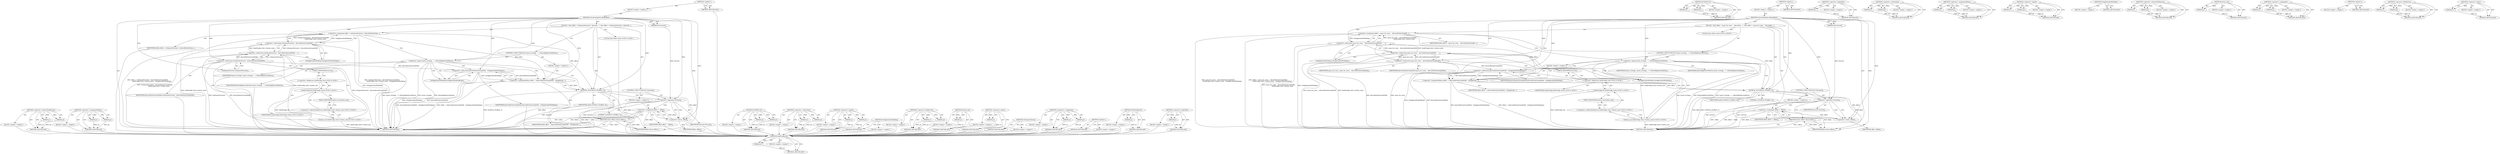digraph "&lt;operator&gt;.logicalNot" {
vulnerable_90 [label=<(METHOD,ShelfConfig.Get)>];
vulnerable_91 [label=<(PARAM,p1)>];
vulnerable_92 [label=<(BLOCK,&lt;empty&gt;,&lt;empty&gt;)>];
vulnerable_93 [label=<(METHOD_RETURN,ANY)>];
vulnerable_112 [label=<(METHOD,DCHECK_GT)>];
vulnerable_113 [label=<(PARAM,p1)>];
vulnerable_114 [label=<(PARAM,p2)>];
vulnerable_115 [label=<(BLOCK,&lt;empty&gt;,&lt;empty&gt;)>];
vulnerable_116 [label=<(METHOD_RETURN,ANY)>];
vulnerable_6 [label=<(METHOD,&lt;global&gt;)<SUB>1</SUB>>];
vulnerable_7 [label=<(BLOCK,&lt;empty&gt;,&lt;empty&gt;)<SUB>1</SUB>>];
vulnerable_8 [label=<(METHOD,CalculatePageScrollingOffset)<SUB>1</SUB>>];
vulnerable_9 [label=<(PARAM,bool forward)<SUB>1</SUB>>];
vulnerable_10 [label=<(BLOCK,{
  float offset = space_for_icons_ - kArrowBut...,{
  float offset = space_for_icons_ - kArrowBut...)<SUB>1</SUB>>];
vulnerable_11 [label="<(LOCAL,float offset: float)<SUB>2</SUB>>"];
vulnerable_12 [label=<(&lt;operator&gt;.assignment,offset = space_for_icons_ - kArrowButtonGroupWi...)<SUB>2</SUB>>];
vulnerable_13 [label=<(IDENTIFIER,offset,offset = space_for_icons_ - kArrowButtonGroupWi...)<SUB>2</SUB>>];
vulnerable_14 [label=<(&lt;operator&gt;.subtraction,space_for_icons_ - kArrowButtonGroupWidth -
   ...)<SUB>2</SUB>>];
vulnerable_15 [label=<(&lt;operator&gt;.subtraction,space_for_icons_ - kArrowButtonGroupWidth -
   ...)<SUB>2</SUB>>];
vulnerable_16 [label=<(&lt;operator&gt;.subtraction,space_for_icons_ - kArrowButtonGroupWidth)<SUB>2</SUB>>];
vulnerable_17 [label=<(IDENTIFIER,space_for_icons_,space_for_icons_ - kArrowButtonGroupWidth)<SUB>2</SUB>>];
vulnerable_18 [label=<(IDENTIFIER,kArrowButtonGroupWidth,space_for_icons_ - kArrowButtonGroupWidth)<SUB>2</SUB>>];
vulnerable_19 [label="<(button_size,ShelfConfig::Get()-&gt;button_size())<SUB>3</SUB>>"];
vulnerable_20 [label="<(&lt;operator&gt;.indirectFieldAccess,ShelfConfig::Get()-&gt;button_size)<SUB>3</SUB>>"];
vulnerable_21 [label="<(ShelfConfig.Get,ShelfConfig::Get())<SUB>3</SUB>>"];
vulnerable_22 [label="<(&lt;operator&gt;.fieldAccess,ShelfConfig::Get)<SUB>3</SUB>>"];
vulnerable_23 [label="<(IDENTIFIER,ShelfConfig,ShelfConfig::Get())<SUB>3</SUB>>"];
vulnerable_24 [label=<(FIELD_IDENTIFIER,Get,Get)<SUB>3</SUB>>];
vulnerable_25 [label=<(FIELD_IDENTIFIER,button_size,button_size)<SUB>3</SUB>>];
vulnerable_26 [label=<(GetAppIconEndPadding,GetAppIconEndPadding())<SUB>3</SUB>>];
vulnerable_27 [label=<(CONTROL_STRUCTURE,IF,if (layout_strategy_ == kShowRightArrowButton))<SUB>4</SUB>>];
vulnerable_28 [label=<(&lt;operator&gt;.equals,layout_strategy_ == kShowRightArrowButton)<SUB>4</SUB>>];
vulnerable_29 [label=<(IDENTIFIER,layout_strategy_,layout_strategy_ == kShowRightArrowButton)<SUB>4</SUB>>];
vulnerable_30 [label=<(IDENTIFIER,kShowRightArrowButton,layout_strategy_ == kShowRightArrowButton)<SUB>4</SUB>>];
vulnerable_31 [label=<(BLOCK,&lt;empty&gt;,&lt;empty&gt;)<SUB>5</SUB>>];
vulnerable_32 [label=<(&lt;operator&gt;.assignmentMinus,offset -= (kArrowButtonGroupWidth - GetAppIconE...)<SUB>5</SUB>>];
vulnerable_33 [label=<(IDENTIFIER,offset,offset -= (kArrowButtonGroupWidth - GetAppIconE...)<SUB>5</SUB>>];
vulnerable_34 [label=<(&lt;operator&gt;.subtraction,kArrowButtonGroupWidth - GetAppIconEndPadding())<SUB>5</SUB>>];
vulnerable_35 [label=<(IDENTIFIER,kArrowButtonGroupWidth,kArrowButtonGroupWidth - GetAppIconEndPadding())<SUB>5</SUB>>];
vulnerable_36 [label=<(GetAppIconEndPadding,GetAppIconEndPadding())<SUB>5</SUB>>];
vulnerable_37 [label=<(DCHECK_GT,DCHECK_GT(offset, 0))<SUB>6</SUB>>];
vulnerable_38 [label=<(IDENTIFIER,offset,DCHECK_GT(offset, 0))<SUB>6</SUB>>];
vulnerable_39 [label=<(LITERAL,0,DCHECK_GT(offset, 0))<SUB>6</SUB>>];
vulnerable_40 [label=<(CONTROL_STRUCTURE,IF,if (!forward))<SUB>8</SUB>>];
vulnerable_41 [label=<(&lt;operator&gt;.logicalNot,!forward)<SUB>8</SUB>>];
vulnerable_42 [label=<(IDENTIFIER,forward,!forward)<SUB>8</SUB>>];
vulnerable_43 [label=<(BLOCK,&lt;empty&gt;,&lt;empty&gt;)<SUB>9</SUB>>];
vulnerable_44 [label=<(&lt;operator&gt;.assignment,offset = -offset)<SUB>9</SUB>>];
vulnerable_45 [label=<(IDENTIFIER,offset,offset = -offset)<SUB>9</SUB>>];
vulnerable_46 [label=<(&lt;operator&gt;.minus,-offset)<SUB>9</SUB>>];
vulnerable_47 [label=<(IDENTIFIER,offset,-offset)<SUB>9</SUB>>];
vulnerable_48 [label=<(RETURN,return offset;,return offset;)<SUB>11</SUB>>];
vulnerable_49 [label=<(IDENTIFIER,offset,return offset;)<SUB>11</SUB>>];
vulnerable_50 [label=<(METHOD_RETURN,float)<SUB>1</SUB>>];
vulnerable_52 [label=<(METHOD_RETURN,ANY)<SUB>1</SUB>>];
vulnerable_117 [label=<(METHOD,&lt;operator&gt;.logicalNot)>];
vulnerable_118 [label=<(PARAM,p1)>];
vulnerable_119 [label=<(BLOCK,&lt;empty&gt;,&lt;empty&gt;)>];
vulnerable_120 [label=<(METHOD_RETURN,ANY)>];
vulnerable_76 [label=<(METHOD,&lt;operator&gt;.subtraction)>];
vulnerable_77 [label=<(PARAM,p1)>];
vulnerable_78 [label=<(PARAM,p2)>];
vulnerable_79 [label=<(BLOCK,&lt;empty&gt;,&lt;empty&gt;)>];
vulnerable_80 [label=<(METHOD_RETURN,ANY)>];
vulnerable_107 [label=<(METHOD,&lt;operator&gt;.assignmentMinus)>];
vulnerable_108 [label=<(PARAM,p1)>];
vulnerable_109 [label=<(PARAM,p2)>];
vulnerable_110 [label=<(BLOCK,&lt;empty&gt;,&lt;empty&gt;)>];
vulnerable_111 [label=<(METHOD_RETURN,ANY)>];
vulnerable_102 [label=<(METHOD,&lt;operator&gt;.equals)>];
vulnerable_103 [label=<(PARAM,p1)>];
vulnerable_104 [label=<(PARAM,p2)>];
vulnerable_105 [label=<(BLOCK,&lt;empty&gt;,&lt;empty&gt;)>];
vulnerable_106 [label=<(METHOD_RETURN,ANY)>];
vulnerable_99 [label=<(METHOD,GetAppIconEndPadding)>];
vulnerable_100 [label=<(BLOCK,&lt;empty&gt;,&lt;empty&gt;)>];
vulnerable_101 [label=<(METHOD_RETURN,ANY)>];
vulnerable_85 [label=<(METHOD,&lt;operator&gt;.indirectFieldAccess)>];
vulnerable_86 [label=<(PARAM,p1)>];
vulnerable_87 [label=<(PARAM,p2)>];
vulnerable_88 [label=<(BLOCK,&lt;empty&gt;,&lt;empty&gt;)>];
vulnerable_89 [label=<(METHOD_RETURN,ANY)>];
vulnerable_81 [label=<(METHOD,button_size)>];
vulnerable_82 [label=<(PARAM,p1)>];
vulnerable_83 [label=<(BLOCK,&lt;empty&gt;,&lt;empty&gt;)>];
vulnerable_84 [label=<(METHOD_RETURN,ANY)>];
vulnerable_71 [label=<(METHOD,&lt;operator&gt;.assignment)>];
vulnerable_72 [label=<(PARAM,p1)>];
vulnerable_73 [label=<(PARAM,p2)>];
vulnerable_74 [label=<(BLOCK,&lt;empty&gt;,&lt;empty&gt;)>];
vulnerable_75 [label=<(METHOD_RETURN,ANY)>];
vulnerable_65 [label=<(METHOD,&lt;global&gt;)<SUB>1</SUB>>];
vulnerable_66 [label=<(BLOCK,&lt;empty&gt;,&lt;empty&gt;)>];
vulnerable_67 [label=<(METHOD_RETURN,ANY)>];
vulnerable_94 [label=<(METHOD,&lt;operator&gt;.fieldAccess)>];
vulnerable_95 [label=<(PARAM,p1)>];
vulnerable_96 [label=<(PARAM,p2)>];
vulnerable_97 [label=<(BLOCK,&lt;empty&gt;,&lt;empty&gt;)>];
vulnerable_98 [label=<(METHOD_RETURN,ANY)>];
vulnerable_121 [label=<(METHOD,&lt;operator&gt;.minus)>];
vulnerable_122 [label=<(PARAM,p1)>];
vulnerable_123 [label=<(BLOCK,&lt;empty&gt;,&lt;empty&gt;)>];
vulnerable_124 [label=<(METHOD_RETURN,ANY)>];
fixed_88 [label=<(METHOD,&lt;operator&gt;.indirectFieldAccess)>];
fixed_89 [label=<(PARAM,p1)>];
fixed_90 [label=<(PARAM,p2)>];
fixed_91 [label=<(BLOCK,&lt;empty&gt;,&lt;empty&gt;)>];
fixed_92 [label=<(METHOD_RETURN,ANY)>];
fixed_110 [label=<(METHOD,&lt;operator&gt;.assignmentMinus)>];
fixed_111 [label=<(PARAM,p1)>];
fixed_112 [label=<(PARAM,p2)>];
fixed_113 [label=<(BLOCK,&lt;empty&gt;,&lt;empty&gt;)>];
fixed_114 [label=<(METHOD_RETURN,ANY)>];
fixed_6 [label=<(METHOD,&lt;global&gt;)<SUB>1</SUB>>];
fixed_7 [label=<(BLOCK,&lt;empty&gt;,&lt;empty&gt;)<SUB>1</SUB>>];
fixed_8 [label=<(METHOD,CalculatePageScrollingOffset)<SUB>1</SUB>>];
fixed_9 [label=<(PARAM,bool forward)<SUB>1</SUB>>];
fixed_10 [label=<(BLOCK,{
  float offset = GetSpaceForIcons() - kArrowB...,{
  float offset = GetSpaceForIcons() - kArrowB...)<SUB>1</SUB>>];
fixed_11 [label="<(LOCAL,float offset: float)<SUB>2</SUB>>"];
fixed_12 [label=<(&lt;operator&gt;.assignment,offset = GetSpaceForIcons() - kArrowButtonGroup...)<SUB>2</SUB>>];
fixed_13 [label=<(IDENTIFIER,offset,offset = GetSpaceForIcons() - kArrowButtonGroup...)<SUB>2</SUB>>];
fixed_14 [label=<(&lt;operator&gt;.subtraction,GetSpaceForIcons() - kArrowButtonGroupWidth -
 ...)<SUB>2</SUB>>];
fixed_15 [label=<(&lt;operator&gt;.subtraction,GetSpaceForIcons() - kArrowButtonGroupWidth -
 ...)<SUB>2</SUB>>];
fixed_16 [label=<(&lt;operator&gt;.subtraction,GetSpaceForIcons() - kArrowButtonGroupWidth)<SUB>2</SUB>>];
fixed_17 [label=<(GetSpaceForIcons,GetSpaceForIcons())<SUB>2</SUB>>];
fixed_18 [label=<(IDENTIFIER,kArrowButtonGroupWidth,GetSpaceForIcons() - kArrowButtonGroupWidth)<SUB>2</SUB>>];
fixed_19 [label="<(button_size,ShelfConfig::Get()-&gt;button_size())<SUB>3</SUB>>"];
fixed_20 [label="<(&lt;operator&gt;.indirectFieldAccess,ShelfConfig::Get()-&gt;button_size)<SUB>3</SUB>>"];
fixed_21 [label="<(ShelfConfig.Get,ShelfConfig::Get())<SUB>3</SUB>>"];
fixed_22 [label="<(&lt;operator&gt;.fieldAccess,ShelfConfig::Get)<SUB>3</SUB>>"];
fixed_23 [label="<(IDENTIFIER,ShelfConfig,ShelfConfig::Get())<SUB>3</SUB>>"];
fixed_24 [label=<(FIELD_IDENTIFIER,Get,Get)<SUB>3</SUB>>];
fixed_25 [label=<(FIELD_IDENTIFIER,button_size,button_size)<SUB>3</SUB>>];
fixed_26 [label=<(GetAppIconEndPadding,GetAppIconEndPadding())<SUB>3</SUB>>];
fixed_27 [label=<(CONTROL_STRUCTURE,IF,if (layout_strategy_ == kShowRightArrowButton))<SUB>4</SUB>>];
fixed_28 [label=<(&lt;operator&gt;.equals,layout_strategy_ == kShowRightArrowButton)<SUB>4</SUB>>];
fixed_29 [label=<(IDENTIFIER,layout_strategy_,layout_strategy_ == kShowRightArrowButton)<SUB>4</SUB>>];
fixed_30 [label=<(IDENTIFIER,kShowRightArrowButton,layout_strategy_ == kShowRightArrowButton)<SUB>4</SUB>>];
fixed_31 [label=<(BLOCK,&lt;empty&gt;,&lt;empty&gt;)<SUB>5</SUB>>];
fixed_32 [label=<(&lt;operator&gt;.assignmentMinus,offset -= (kArrowButtonGroupWidth - GetAppIconE...)<SUB>5</SUB>>];
fixed_33 [label=<(IDENTIFIER,offset,offset -= (kArrowButtonGroupWidth - GetAppIconE...)<SUB>5</SUB>>];
fixed_34 [label=<(&lt;operator&gt;.subtraction,kArrowButtonGroupWidth - GetAppIconEndPadding())<SUB>5</SUB>>];
fixed_35 [label=<(IDENTIFIER,kArrowButtonGroupWidth,kArrowButtonGroupWidth - GetAppIconEndPadding())<SUB>5</SUB>>];
fixed_36 [label=<(GetAppIconEndPadding,GetAppIconEndPadding())<SUB>5</SUB>>];
fixed_37 [label=<(DCHECK_GT,DCHECK_GT(offset, 0))<SUB>6</SUB>>];
fixed_38 [label=<(IDENTIFIER,offset,DCHECK_GT(offset, 0))<SUB>6</SUB>>];
fixed_39 [label=<(LITERAL,0,DCHECK_GT(offset, 0))<SUB>6</SUB>>];
fixed_40 [label=<(CONTROL_STRUCTURE,IF,if (!forward))<SUB>8</SUB>>];
fixed_41 [label=<(&lt;operator&gt;.logicalNot,!forward)<SUB>8</SUB>>];
fixed_42 [label=<(IDENTIFIER,forward,!forward)<SUB>8</SUB>>];
fixed_43 [label=<(BLOCK,&lt;empty&gt;,&lt;empty&gt;)<SUB>9</SUB>>];
fixed_44 [label=<(&lt;operator&gt;.assignment,offset = -offset)<SUB>9</SUB>>];
fixed_45 [label=<(IDENTIFIER,offset,offset = -offset)<SUB>9</SUB>>];
fixed_46 [label=<(&lt;operator&gt;.minus,-offset)<SUB>9</SUB>>];
fixed_47 [label=<(IDENTIFIER,offset,-offset)<SUB>9</SUB>>];
fixed_48 [label=<(RETURN,return offset;,return offset;)<SUB>11</SUB>>];
fixed_49 [label=<(IDENTIFIER,offset,return offset;)<SUB>11</SUB>>];
fixed_50 [label=<(METHOD_RETURN,float)<SUB>1</SUB>>];
fixed_52 [label=<(METHOD_RETURN,ANY)<SUB>1</SUB>>];
fixed_115 [label=<(METHOD,DCHECK_GT)>];
fixed_116 [label=<(PARAM,p1)>];
fixed_117 [label=<(PARAM,p2)>];
fixed_118 [label=<(BLOCK,&lt;empty&gt;,&lt;empty&gt;)>];
fixed_119 [label=<(METHOD_RETURN,ANY)>];
fixed_76 [label=<(METHOD,&lt;operator&gt;.subtraction)>];
fixed_77 [label=<(PARAM,p1)>];
fixed_78 [label=<(PARAM,p2)>];
fixed_79 [label=<(BLOCK,&lt;empty&gt;,&lt;empty&gt;)>];
fixed_80 [label=<(METHOD_RETURN,ANY)>];
fixed_105 [label=<(METHOD,&lt;operator&gt;.equals)>];
fixed_106 [label=<(PARAM,p1)>];
fixed_107 [label=<(PARAM,p2)>];
fixed_108 [label=<(BLOCK,&lt;empty&gt;,&lt;empty&gt;)>];
fixed_109 [label=<(METHOD_RETURN,ANY)>];
fixed_102 [label=<(METHOD,GetAppIconEndPadding)>];
fixed_103 [label=<(BLOCK,&lt;empty&gt;,&lt;empty&gt;)>];
fixed_104 [label=<(METHOD_RETURN,ANY)>];
fixed_97 [label=<(METHOD,&lt;operator&gt;.fieldAccess)>];
fixed_98 [label=<(PARAM,p1)>];
fixed_99 [label=<(PARAM,p2)>];
fixed_100 [label=<(BLOCK,&lt;empty&gt;,&lt;empty&gt;)>];
fixed_101 [label=<(METHOD_RETURN,ANY)>];
fixed_84 [label=<(METHOD,button_size)>];
fixed_85 [label=<(PARAM,p1)>];
fixed_86 [label=<(BLOCK,&lt;empty&gt;,&lt;empty&gt;)>];
fixed_87 [label=<(METHOD_RETURN,ANY)>];
fixed_124 [label=<(METHOD,&lt;operator&gt;.minus)>];
fixed_125 [label=<(PARAM,p1)>];
fixed_126 [label=<(BLOCK,&lt;empty&gt;,&lt;empty&gt;)>];
fixed_127 [label=<(METHOD_RETURN,ANY)>];
fixed_81 [label=<(METHOD,GetSpaceForIcons)>];
fixed_82 [label=<(BLOCK,&lt;empty&gt;,&lt;empty&gt;)>];
fixed_83 [label=<(METHOD_RETURN,ANY)>];
fixed_71 [label=<(METHOD,&lt;operator&gt;.assignment)>];
fixed_72 [label=<(PARAM,p1)>];
fixed_73 [label=<(PARAM,p2)>];
fixed_74 [label=<(BLOCK,&lt;empty&gt;,&lt;empty&gt;)>];
fixed_75 [label=<(METHOD_RETURN,ANY)>];
fixed_65 [label=<(METHOD,&lt;global&gt;)<SUB>1</SUB>>];
fixed_66 [label=<(BLOCK,&lt;empty&gt;,&lt;empty&gt;)>];
fixed_67 [label=<(METHOD_RETURN,ANY)>];
fixed_93 [label=<(METHOD,ShelfConfig.Get)>];
fixed_94 [label=<(PARAM,p1)>];
fixed_95 [label=<(BLOCK,&lt;empty&gt;,&lt;empty&gt;)>];
fixed_96 [label=<(METHOD_RETURN,ANY)>];
fixed_120 [label=<(METHOD,&lt;operator&gt;.logicalNot)>];
fixed_121 [label=<(PARAM,p1)>];
fixed_122 [label=<(BLOCK,&lt;empty&gt;,&lt;empty&gt;)>];
fixed_123 [label=<(METHOD_RETURN,ANY)>];
vulnerable_90 -> vulnerable_91  [key=0, label="AST: "];
vulnerable_90 -> vulnerable_91  [key=1, label="DDG: "];
vulnerable_90 -> vulnerable_92  [key=0, label="AST: "];
vulnerable_90 -> vulnerable_93  [key=0, label="AST: "];
vulnerable_90 -> vulnerable_93  [key=1, label="CFG: "];
vulnerable_91 -> vulnerable_93  [key=0, label="DDG: p1"];
vulnerable_112 -> vulnerable_113  [key=0, label="AST: "];
vulnerable_112 -> vulnerable_113  [key=1, label="DDG: "];
vulnerable_112 -> vulnerable_115  [key=0, label="AST: "];
vulnerable_112 -> vulnerable_114  [key=0, label="AST: "];
vulnerable_112 -> vulnerable_114  [key=1, label="DDG: "];
vulnerable_112 -> vulnerable_116  [key=0, label="AST: "];
vulnerable_112 -> vulnerable_116  [key=1, label="CFG: "];
vulnerable_113 -> vulnerable_116  [key=0, label="DDG: p1"];
vulnerable_114 -> vulnerable_116  [key=0, label="DDG: p2"];
vulnerable_6 -> vulnerable_7  [key=0, label="AST: "];
vulnerable_6 -> vulnerable_52  [key=0, label="AST: "];
vulnerable_6 -> vulnerable_52  [key=1, label="CFG: "];
vulnerable_7 -> vulnerable_8  [key=0, label="AST: "];
vulnerable_8 -> vulnerable_9  [key=0, label="AST: "];
vulnerable_8 -> vulnerable_9  [key=1, label="DDG: "];
vulnerable_8 -> vulnerable_10  [key=0, label="AST: "];
vulnerable_8 -> vulnerable_50  [key=0, label="AST: "];
vulnerable_8 -> vulnerable_16  [key=0, label="CFG: "];
vulnerable_8 -> vulnerable_16  [key=1, label="DDG: "];
vulnerable_8 -> vulnerable_37  [key=0, label="DDG: "];
vulnerable_8 -> vulnerable_49  [key=0, label="DDG: "];
vulnerable_8 -> vulnerable_14  [key=0, label="DDG: "];
vulnerable_8 -> vulnerable_28  [key=0, label="DDG: "];
vulnerable_8 -> vulnerable_41  [key=0, label="DDG: "];
vulnerable_8 -> vulnerable_32  [key=0, label="DDG: "];
vulnerable_8 -> vulnerable_34  [key=0, label="DDG: "];
vulnerable_8 -> vulnerable_46  [key=0, label="DDG: "];
vulnerable_9 -> vulnerable_41  [key=0, label="DDG: forward"];
vulnerable_10 -> vulnerable_11  [key=0, label="AST: "];
vulnerable_10 -> vulnerable_12  [key=0, label="AST: "];
vulnerable_10 -> vulnerable_27  [key=0, label="AST: "];
vulnerable_10 -> vulnerable_37  [key=0, label="AST: "];
vulnerable_10 -> vulnerable_40  [key=0, label="AST: "];
vulnerable_10 -> vulnerable_48  [key=0, label="AST: "];
vulnerable_12 -> vulnerable_13  [key=0, label="AST: "];
vulnerable_12 -> vulnerable_14  [key=0, label="AST: "];
vulnerable_12 -> vulnerable_28  [key=0, label="CFG: "];
vulnerable_12 -> vulnerable_50  [key=0, label="DDG: space_for_icons_ - kArrowButtonGroupWidth -
                  ShelfConfig::Get()-&gt;button_size() - GetAppIconEndPadding()"];
vulnerable_12 -> vulnerable_50  [key=1, label="DDG: offset = space_for_icons_ - kArrowButtonGroupWidth -
                  ShelfConfig::Get()-&gt;button_size() - GetAppIconEndPadding()"];
vulnerable_12 -> vulnerable_37  [key=0, label="DDG: offset"];
vulnerable_12 -> vulnerable_32  [key=0, label="DDG: offset"];
vulnerable_14 -> vulnerable_15  [key=0, label="AST: "];
vulnerable_14 -> vulnerable_26  [key=0, label="AST: "];
vulnerable_14 -> vulnerable_12  [key=0, label="CFG: "];
vulnerable_14 -> vulnerable_12  [key=1, label="DDG: space_for_icons_ - kArrowButtonGroupWidth -
                  ShelfConfig::Get()-&gt;button_size()"];
vulnerable_14 -> vulnerable_12  [key=2, label="DDG: GetAppIconEndPadding()"];
vulnerable_14 -> vulnerable_50  [key=0, label="DDG: space_for_icons_ - kArrowButtonGroupWidth -
                  ShelfConfig::Get()-&gt;button_size()"];
vulnerable_14 -> vulnerable_50  [key=1, label="DDG: GetAppIconEndPadding()"];
vulnerable_15 -> vulnerable_16  [key=0, label="AST: "];
vulnerable_15 -> vulnerable_19  [key=0, label="AST: "];
vulnerable_15 -> vulnerable_26  [key=0, label="CFG: "];
vulnerable_15 -> vulnerable_50  [key=0, label="DDG: space_for_icons_ - kArrowButtonGroupWidth"];
vulnerable_15 -> vulnerable_50  [key=1, label="DDG: ShelfConfig::Get()-&gt;button_size()"];
vulnerable_15 -> vulnerable_14  [key=0, label="DDG: space_for_icons_ - kArrowButtonGroupWidth"];
vulnerable_15 -> vulnerable_14  [key=1, label="DDG: ShelfConfig::Get()-&gt;button_size()"];
vulnerable_16 -> vulnerable_17  [key=0, label="AST: "];
vulnerable_16 -> vulnerable_18  [key=0, label="AST: "];
vulnerable_16 -> vulnerable_24  [key=0, label="CFG: "];
vulnerable_16 -> vulnerable_50  [key=0, label="DDG: kArrowButtonGroupWidth"];
vulnerable_16 -> vulnerable_50  [key=1, label="DDG: space_for_icons_"];
vulnerable_16 -> vulnerable_15  [key=0, label="DDG: space_for_icons_"];
vulnerable_16 -> vulnerable_15  [key=1, label="DDG: kArrowButtonGroupWidth"];
vulnerable_16 -> vulnerable_34  [key=0, label="DDG: kArrowButtonGroupWidth"];
vulnerable_19 -> vulnerable_20  [key=0, label="AST: "];
vulnerable_19 -> vulnerable_15  [key=0, label="CFG: "];
vulnerable_19 -> vulnerable_15  [key=1, label="DDG: ShelfConfig::Get()-&gt;button_size"];
vulnerable_19 -> vulnerable_50  [key=0, label="DDG: ShelfConfig::Get()-&gt;button_size"];
vulnerable_20 -> vulnerable_21  [key=0, label="AST: "];
vulnerable_20 -> vulnerable_25  [key=0, label="AST: "];
vulnerable_20 -> vulnerable_19  [key=0, label="CFG: "];
vulnerable_21 -> vulnerable_22  [key=0, label="AST: "];
vulnerable_21 -> vulnerable_25  [key=0, label="CFG: "];
vulnerable_21 -> vulnerable_50  [key=0, label="DDG: ShelfConfig::Get"];
vulnerable_22 -> vulnerable_23  [key=0, label="AST: "];
vulnerable_22 -> vulnerable_24  [key=0, label="AST: "];
vulnerable_22 -> vulnerable_21  [key=0, label="CFG: "];
vulnerable_24 -> vulnerable_22  [key=0, label="CFG: "];
vulnerable_25 -> vulnerable_20  [key=0, label="CFG: "];
vulnerable_26 -> vulnerable_14  [key=0, label="CFG: "];
vulnerable_27 -> vulnerable_28  [key=0, label="AST: "];
vulnerable_27 -> vulnerable_31  [key=0, label="AST: "];
vulnerable_28 -> vulnerable_29  [key=0, label="AST: "];
vulnerable_28 -> vulnerable_30  [key=0, label="AST: "];
vulnerable_28 -> vulnerable_36  [key=0, label="CFG: "];
vulnerable_28 -> vulnerable_36  [key=1, label="CDG: "];
vulnerable_28 -> vulnerable_37  [key=0, label="CFG: "];
vulnerable_28 -> vulnerable_50  [key=0, label="DDG: kShowRightArrowButton"];
vulnerable_28 -> vulnerable_50  [key=1, label="DDG: layout_strategy_ == kShowRightArrowButton"];
vulnerable_28 -> vulnerable_50  [key=2, label="DDG: layout_strategy_"];
vulnerable_28 -> vulnerable_34  [key=0, label="CDG: "];
vulnerable_28 -> vulnerable_32  [key=0, label="CDG: "];
vulnerable_31 -> vulnerable_32  [key=0, label="AST: "];
vulnerable_32 -> vulnerable_33  [key=0, label="AST: "];
vulnerable_32 -> vulnerable_34  [key=0, label="AST: "];
vulnerable_32 -> vulnerable_37  [key=0, label="CFG: "];
vulnerable_32 -> vulnerable_37  [key=1, label="DDG: offset"];
vulnerable_32 -> vulnerable_50  [key=0, label="DDG: kArrowButtonGroupWidth - GetAppIconEndPadding()"];
vulnerable_32 -> vulnerable_50  [key=1, label="DDG: offset -= (kArrowButtonGroupWidth - GetAppIconEndPadding())"];
vulnerable_34 -> vulnerable_35  [key=0, label="AST: "];
vulnerable_34 -> vulnerable_36  [key=0, label="AST: "];
vulnerable_34 -> vulnerable_32  [key=0, label="CFG: "];
vulnerable_34 -> vulnerable_32  [key=1, label="DDG: kArrowButtonGroupWidth"];
vulnerable_34 -> vulnerable_32  [key=2, label="DDG: GetAppIconEndPadding()"];
vulnerable_34 -> vulnerable_50  [key=0, label="DDG: kArrowButtonGroupWidth"];
vulnerable_34 -> vulnerable_50  [key=1, label="DDG: GetAppIconEndPadding()"];
vulnerable_36 -> vulnerable_34  [key=0, label="CFG: "];
vulnerable_37 -> vulnerable_38  [key=0, label="AST: "];
vulnerable_37 -> vulnerable_39  [key=0, label="AST: "];
vulnerable_37 -> vulnerable_41  [key=0, label="CFG: "];
vulnerable_37 -> vulnerable_50  [key=0, label="DDG: offset"];
vulnerable_37 -> vulnerable_50  [key=1, label="DDG: DCHECK_GT(offset, 0)"];
vulnerable_37 -> vulnerable_49  [key=0, label="DDG: offset"];
vulnerable_37 -> vulnerable_46  [key=0, label="DDG: offset"];
vulnerable_40 -> vulnerable_41  [key=0, label="AST: "];
vulnerable_40 -> vulnerable_43  [key=0, label="AST: "];
vulnerable_41 -> vulnerable_42  [key=0, label="AST: "];
vulnerable_41 -> vulnerable_46  [key=0, label="CFG: "];
vulnerable_41 -> vulnerable_46  [key=1, label="CDG: "];
vulnerable_41 -> vulnerable_48  [key=0, label="CFG: "];
vulnerable_41 -> vulnerable_50  [key=0, label="DDG: forward"];
vulnerable_41 -> vulnerable_50  [key=1, label="DDG: !forward"];
vulnerable_41 -> vulnerable_44  [key=0, label="CDG: "];
vulnerable_43 -> vulnerable_44  [key=0, label="AST: "];
vulnerable_44 -> vulnerable_45  [key=0, label="AST: "];
vulnerable_44 -> vulnerable_46  [key=0, label="AST: "];
vulnerable_44 -> vulnerable_48  [key=0, label="CFG: "];
vulnerable_44 -> vulnerable_50  [key=0, label="DDG: offset"];
vulnerable_44 -> vulnerable_50  [key=1, label="DDG: -offset"];
vulnerable_44 -> vulnerable_50  [key=2, label="DDG: offset = -offset"];
vulnerable_44 -> vulnerable_49  [key=0, label="DDG: offset"];
vulnerable_46 -> vulnerable_47  [key=0, label="AST: "];
vulnerable_46 -> vulnerable_44  [key=0, label="CFG: "];
vulnerable_46 -> vulnerable_44  [key=1, label="DDG: offset"];
vulnerable_48 -> vulnerable_49  [key=0, label="AST: "];
vulnerable_48 -> vulnerable_50  [key=0, label="CFG: "];
vulnerable_48 -> vulnerable_50  [key=1, label="DDG: &lt;RET&gt;"];
vulnerable_49 -> vulnerable_48  [key=0, label="DDG: offset"];
vulnerable_117 -> vulnerable_118  [key=0, label="AST: "];
vulnerable_117 -> vulnerable_118  [key=1, label="DDG: "];
vulnerable_117 -> vulnerable_119  [key=0, label="AST: "];
vulnerable_117 -> vulnerable_120  [key=0, label="AST: "];
vulnerable_117 -> vulnerable_120  [key=1, label="CFG: "];
vulnerable_118 -> vulnerable_120  [key=0, label="DDG: p1"];
vulnerable_76 -> vulnerable_77  [key=0, label="AST: "];
vulnerable_76 -> vulnerable_77  [key=1, label="DDG: "];
vulnerable_76 -> vulnerable_79  [key=0, label="AST: "];
vulnerable_76 -> vulnerable_78  [key=0, label="AST: "];
vulnerable_76 -> vulnerable_78  [key=1, label="DDG: "];
vulnerable_76 -> vulnerable_80  [key=0, label="AST: "];
vulnerable_76 -> vulnerable_80  [key=1, label="CFG: "];
vulnerable_77 -> vulnerable_80  [key=0, label="DDG: p1"];
vulnerable_78 -> vulnerable_80  [key=0, label="DDG: p2"];
vulnerable_107 -> vulnerable_108  [key=0, label="AST: "];
vulnerable_107 -> vulnerable_108  [key=1, label="DDG: "];
vulnerable_107 -> vulnerable_110  [key=0, label="AST: "];
vulnerable_107 -> vulnerable_109  [key=0, label="AST: "];
vulnerable_107 -> vulnerable_109  [key=1, label="DDG: "];
vulnerable_107 -> vulnerable_111  [key=0, label="AST: "];
vulnerable_107 -> vulnerable_111  [key=1, label="CFG: "];
vulnerable_108 -> vulnerable_111  [key=0, label="DDG: p1"];
vulnerable_109 -> vulnerable_111  [key=0, label="DDG: p2"];
vulnerable_102 -> vulnerable_103  [key=0, label="AST: "];
vulnerable_102 -> vulnerable_103  [key=1, label="DDG: "];
vulnerable_102 -> vulnerable_105  [key=0, label="AST: "];
vulnerable_102 -> vulnerable_104  [key=0, label="AST: "];
vulnerable_102 -> vulnerable_104  [key=1, label="DDG: "];
vulnerable_102 -> vulnerable_106  [key=0, label="AST: "];
vulnerable_102 -> vulnerable_106  [key=1, label="CFG: "];
vulnerable_103 -> vulnerable_106  [key=0, label="DDG: p1"];
vulnerable_104 -> vulnerable_106  [key=0, label="DDG: p2"];
vulnerable_99 -> vulnerable_100  [key=0, label="AST: "];
vulnerable_99 -> vulnerable_101  [key=0, label="AST: "];
vulnerable_99 -> vulnerable_101  [key=1, label="CFG: "];
vulnerable_85 -> vulnerable_86  [key=0, label="AST: "];
vulnerable_85 -> vulnerable_86  [key=1, label="DDG: "];
vulnerable_85 -> vulnerable_88  [key=0, label="AST: "];
vulnerable_85 -> vulnerable_87  [key=0, label="AST: "];
vulnerable_85 -> vulnerable_87  [key=1, label="DDG: "];
vulnerable_85 -> vulnerable_89  [key=0, label="AST: "];
vulnerable_85 -> vulnerable_89  [key=1, label="CFG: "];
vulnerable_86 -> vulnerable_89  [key=0, label="DDG: p1"];
vulnerable_87 -> vulnerable_89  [key=0, label="DDG: p2"];
vulnerable_81 -> vulnerable_82  [key=0, label="AST: "];
vulnerable_81 -> vulnerable_82  [key=1, label="DDG: "];
vulnerable_81 -> vulnerable_83  [key=0, label="AST: "];
vulnerable_81 -> vulnerable_84  [key=0, label="AST: "];
vulnerable_81 -> vulnerable_84  [key=1, label="CFG: "];
vulnerable_82 -> vulnerable_84  [key=0, label="DDG: p1"];
vulnerable_71 -> vulnerable_72  [key=0, label="AST: "];
vulnerable_71 -> vulnerable_72  [key=1, label="DDG: "];
vulnerable_71 -> vulnerable_74  [key=0, label="AST: "];
vulnerable_71 -> vulnerable_73  [key=0, label="AST: "];
vulnerable_71 -> vulnerable_73  [key=1, label="DDG: "];
vulnerable_71 -> vulnerable_75  [key=0, label="AST: "];
vulnerable_71 -> vulnerable_75  [key=1, label="CFG: "];
vulnerable_72 -> vulnerable_75  [key=0, label="DDG: p1"];
vulnerable_73 -> vulnerable_75  [key=0, label="DDG: p2"];
vulnerable_65 -> vulnerable_66  [key=0, label="AST: "];
vulnerable_65 -> vulnerable_67  [key=0, label="AST: "];
vulnerable_65 -> vulnerable_67  [key=1, label="CFG: "];
vulnerable_94 -> vulnerable_95  [key=0, label="AST: "];
vulnerable_94 -> vulnerable_95  [key=1, label="DDG: "];
vulnerable_94 -> vulnerable_97  [key=0, label="AST: "];
vulnerable_94 -> vulnerable_96  [key=0, label="AST: "];
vulnerable_94 -> vulnerable_96  [key=1, label="DDG: "];
vulnerable_94 -> vulnerable_98  [key=0, label="AST: "];
vulnerable_94 -> vulnerable_98  [key=1, label="CFG: "];
vulnerable_95 -> vulnerable_98  [key=0, label="DDG: p1"];
vulnerable_96 -> vulnerable_98  [key=0, label="DDG: p2"];
vulnerable_121 -> vulnerable_122  [key=0, label="AST: "];
vulnerable_121 -> vulnerable_122  [key=1, label="DDG: "];
vulnerable_121 -> vulnerable_123  [key=0, label="AST: "];
vulnerable_121 -> vulnerable_124  [key=0, label="AST: "];
vulnerable_121 -> vulnerable_124  [key=1, label="CFG: "];
vulnerable_122 -> vulnerable_124  [key=0, label="DDG: p1"];
fixed_88 -> fixed_89  [key=0, label="AST: "];
fixed_88 -> fixed_89  [key=1, label="DDG: "];
fixed_88 -> fixed_91  [key=0, label="AST: "];
fixed_88 -> fixed_90  [key=0, label="AST: "];
fixed_88 -> fixed_90  [key=1, label="DDG: "];
fixed_88 -> fixed_92  [key=0, label="AST: "];
fixed_88 -> fixed_92  [key=1, label="CFG: "];
fixed_89 -> fixed_92  [key=0, label="DDG: p1"];
fixed_90 -> fixed_92  [key=0, label="DDG: p2"];
fixed_91 -> vulnerable_90  [key=0];
fixed_92 -> vulnerable_90  [key=0];
fixed_110 -> fixed_111  [key=0, label="AST: "];
fixed_110 -> fixed_111  [key=1, label="DDG: "];
fixed_110 -> fixed_113  [key=0, label="AST: "];
fixed_110 -> fixed_112  [key=0, label="AST: "];
fixed_110 -> fixed_112  [key=1, label="DDG: "];
fixed_110 -> fixed_114  [key=0, label="AST: "];
fixed_110 -> fixed_114  [key=1, label="CFG: "];
fixed_111 -> fixed_114  [key=0, label="DDG: p1"];
fixed_112 -> fixed_114  [key=0, label="DDG: p2"];
fixed_113 -> vulnerable_90  [key=0];
fixed_114 -> vulnerable_90  [key=0];
fixed_6 -> fixed_7  [key=0, label="AST: "];
fixed_6 -> fixed_52  [key=0, label="AST: "];
fixed_6 -> fixed_52  [key=1, label="CFG: "];
fixed_7 -> fixed_8  [key=0, label="AST: "];
fixed_8 -> fixed_9  [key=0, label="AST: "];
fixed_8 -> fixed_9  [key=1, label="DDG: "];
fixed_8 -> fixed_10  [key=0, label="AST: "];
fixed_8 -> fixed_50  [key=0, label="AST: "];
fixed_8 -> fixed_17  [key=0, label="CFG: "];
fixed_8 -> fixed_37  [key=0, label="DDG: "];
fixed_8 -> fixed_49  [key=0, label="DDG: "];
fixed_8 -> fixed_14  [key=0, label="DDG: "];
fixed_8 -> fixed_28  [key=0, label="DDG: "];
fixed_8 -> fixed_41  [key=0, label="DDG: "];
fixed_8 -> fixed_32  [key=0, label="DDG: "];
fixed_8 -> fixed_16  [key=0, label="DDG: "];
fixed_8 -> fixed_34  [key=0, label="DDG: "];
fixed_8 -> fixed_46  [key=0, label="DDG: "];
fixed_9 -> fixed_41  [key=0, label="DDG: forward"];
fixed_10 -> fixed_11  [key=0, label="AST: "];
fixed_10 -> fixed_12  [key=0, label="AST: "];
fixed_10 -> fixed_27  [key=0, label="AST: "];
fixed_10 -> fixed_37  [key=0, label="AST: "];
fixed_10 -> fixed_40  [key=0, label="AST: "];
fixed_10 -> fixed_48  [key=0, label="AST: "];
fixed_11 -> vulnerable_90  [key=0];
fixed_12 -> fixed_13  [key=0, label="AST: "];
fixed_12 -> fixed_14  [key=0, label="AST: "];
fixed_12 -> fixed_28  [key=0, label="CFG: "];
fixed_12 -> fixed_50  [key=0, label="DDG: GetSpaceForIcons() - kArrowButtonGroupWidth -
                  ShelfConfig::Get()-&gt;button_size() - GetAppIconEndPadding()"];
fixed_12 -> fixed_50  [key=1, label="DDG: offset = GetSpaceForIcons() - kArrowButtonGroupWidth -
                  ShelfConfig::Get()-&gt;button_size() - GetAppIconEndPadding()"];
fixed_12 -> fixed_37  [key=0, label="DDG: offset"];
fixed_12 -> fixed_32  [key=0, label="DDG: offset"];
fixed_13 -> vulnerable_90  [key=0];
fixed_14 -> fixed_15  [key=0, label="AST: "];
fixed_14 -> fixed_26  [key=0, label="AST: "];
fixed_14 -> fixed_12  [key=0, label="CFG: "];
fixed_14 -> fixed_12  [key=1, label="DDG: GetSpaceForIcons() - kArrowButtonGroupWidth -
                  ShelfConfig::Get()-&gt;button_size()"];
fixed_14 -> fixed_12  [key=2, label="DDG: GetAppIconEndPadding()"];
fixed_14 -> fixed_50  [key=0, label="DDG: GetSpaceForIcons() - kArrowButtonGroupWidth -
                  ShelfConfig::Get()-&gt;button_size()"];
fixed_14 -> fixed_50  [key=1, label="DDG: GetAppIconEndPadding()"];
fixed_15 -> fixed_16  [key=0, label="AST: "];
fixed_15 -> fixed_19  [key=0, label="AST: "];
fixed_15 -> fixed_26  [key=0, label="CFG: "];
fixed_15 -> fixed_50  [key=0, label="DDG: GetSpaceForIcons() - kArrowButtonGroupWidth"];
fixed_15 -> fixed_50  [key=1, label="DDG: ShelfConfig::Get()-&gt;button_size()"];
fixed_15 -> fixed_14  [key=0, label="DDG: GetSpaceForIcons() - kArrowButtonGroupWidth"];
fixed_15 -> fixed_14  [key=1, label="DDG: ShelfConfig::Get()-&gt;button_size()"];
fixed_16 -> fixed_17  [key=0, label="AST: "];
fixed_16 -> fixed_18  [key=0, label="AST: "];
fixed_16 -> fixed_24  [key=0, label="CFG: "];
fixed_16 -> fixed_50  [key=0, label="DDG: GetSpaceForIcons()"];
fixed_16 -> fixed_50  [key=1, label="DDG: kArrowButtonGroupWidth"];
fixed_16 -> fixed_15  [key=0, label="DDG: GetSpaceForIcons()"];
fixed_16 -> fixed_15  [key=1, label="DDG: kArrowButtonGroupWidth"];
fixed_16 -> fixed_34  [key=0, label="DDG: kArrowButtonGroupWidth"];
fixed_17 -> fixed_16  [key=0, label="CFG: "];
fixed_18 -> vulnerable_90  [key=0];
fixed_19 -> fixed_20  [key=0, label="AST: "];
fixed_19 -> fixed_15  [key=0, label="CFG: "];
fixed_19 -> fixed_15  [key=1, label="DDG: ShelfConfig::Get()-&gt;button_size"];
fixed_19 -> fixed_50  [key=0, label="DDG: ShelfConfig::Get()-&gt;button_size"];
fixed_20 -> fixed_21  [key=0, label="AST: "];
fixed_20 -> fixed_25  [key=0, label="AST: "];
fixed_20 -> fixed_19  [key=0, label="CFG: "];
fixed_21 -> fixed_22  [key=0, label="AST: "];
fixed_21 -> fixed_25  [key=0, label="CFG: "];
fixed_21 -> fixed_50  [key=0, label="DDG: ShelfConfig::Get"];
fixed_22 -> fixed_23  [key=0, label="AST: "];
fixed_22 -> fixed_24  [key=0, label="AST: "];
fixed_22 -> fixed_21  [key=0, label="CFG: "];
fixed_23 -> vulnerable_90  [key=0];
fixed_24 -> fixed_22  [key=0, label="CFG: "];
fixed_25 -> fixed_20  [key=0, label="CFG: "];
fixed_26 -> fixed_14  [key=0, label="CFG: "];
fixed_27 -> fixed_28  [key=0, label="AST: "];
fixed_27 -> fixed_31  [key=0, label="AST: "];
fixed_28 -> fixed_29  [key=0, label="AST: "];
fixed_28 -> fixed_30  [key=0, label="AST: "];
fixed_28 -> fixed_36  [key=0, label="CFG: "];
fixed_28 -> fixed_36  [key=1, label="CDG: "];
fixed_28 -> fixed_37  [key=0, label="CFG: "];
fixed_28 -> fixed_50  [key=0, label="DDG: kShowRightArrowButton"];
fixed_28 -> fixed_50  [key=1, label="DDG: layout_strategy_ == kShowRightArrowButton"];
fixed_28 -> fixed_50  [key=2, label="DDG: layout_strategy_"];
fixed_28 -> fixed_34  [key=0, label="CDG: "];
fixed_28 -> fixed_32  [key=0, label="CDG: "];
fixed_29 -> vulnerable_90  [key=0];
fixed_30 -> vulnerable_90  [key=0];
fixed_31 -> fixed_32  [key=0, label="AST: "];
fixed_32 -> fixed_33  [key=0, label="AST: "];
fixed_32 -> fixed_34  [key=0, label="AST: "];
fixed_32 -> fixed_37  [key=0, label="CFG: "];
fixed_32 -> fixed_37  [key=1, label="DDG: offset"];
fixed_32 -> fixed_50  [key=0, label="DDG: kArrowButtonGroupWidth - GetAppIconEndPadding()"];
fixed_32 -> fixed_50  [key=1, label="DDG: offset -= (kArrowButtonGroupWidth - GetAppIconEndPadding())"];
fixed_33 -> vulnerable_90  [key=0];
fixed_34 -> fixed_35  [key=0, label="AST: "];
fixed_34 -> fixed_36  [key=0, label="AST: "];
fixed_34 -> fixed_32  [key=0, label="CFG: "];
fixed_34 -> fixed_32  [key=1, label="DDG: kArrowButtonGroupWidth"];
fixed_34 -> fixed_32  [key=2, label="DDG: GetAppIconEndPadding()"];
fixed_34 -> fixed_50  [key=0, label="DDG: kArrowButtonGroupWidth"];
fixed_34 -> fixed_50  [key=1, label="DDG: GetAppIconEndPadding()"];
fixed_35 -> vulnerable_90  [key=0];
fixed_36 -> fixed_34  [key=0, label="CFG: "];
fixed_37 -> fixed_38  [key=0, label="AST: "];
fixed_37 -> fixed_39  [key=0, label="AST: "];
fixed_37 -> fixed_41  [key=0, label="CFG: "];
fixed_37 -> fixed_50  [key=0, label="DDG: offset"];
fixed_37 -> fixed_50  [key=1, label="DDG: DCHECK_GT(offset, 0)"];
fixed_37 -> fixed_49  [key=0, label="DDG: offset"];
fixed_37 -> fixed_46  [key=0, label="DDG: offset"];
fixed_38 -> vulnerable_90  [key=0];
fixed_39 -> vulnerable_90  [key=0];
fixed_40 -> fixed_41  [key=0, label="AST: "];
fixed_40 -> fixed_43  [key=0, label="AST: "];
fixed_41 -> fixed_42  [key=0, label="AST: "];
fixed_41 -> fixed_46  [key=0, label="CFG: "];
fixed_41 -> fixed_46  [key=1, label="CDG: "];
fixed_41 -> fixed_48  [key=0, label="CFG: "];
fixed_41 -> fixed_50  [key=0, label="DDG: forward"];
fixed_41 -> fixed_50  [key=1, label="DDG: !forward"];
fixed_41 -> fixed_44  [key=0, label="CDG: "];
fixed_42 -> vulnerable_90  [key=0];
fixed_43 -> fixed_44  [key=0, label="AST: "];
fixed_44 -> fixed_45  [key=0, label="AST: "];
fixed_44 -> fixed_46  [key=0, label="AST: "];
fixed_44 -> fixed_48  [key=0, label="CFG: "];
fixed_44 -> fixed_50  [key=0, label="DDG: offset"];
fixed_44 -> fixed_50  [key=1, label="DDG: -offset"];
fixed_44 -> fixed_50  [key=2, label="DDG: offset = -offset"];
fixed_44 -> fixed_49  [key=0, label="DDG: offset"];
fixed_45 -> vulnerable_90  [key=0];
fixed_46 -> fixed_47  [key=0, label="AST: "];
fixed_46 -> fixed_44  [key=0, label="CFG: "];
fixed_46 -> fixed_44  [key=1, label="DDG: offset"];
fixed_47 -> vulnerable_90  [key=0];
fixed_48 -> fixed_49  [key=0, label="AST: "];
fixed_48 -> fixed_50  [key=0, label="CFG: "];
fixed_48 -> fixed_50  [key=1, label="DDG: &lt;RET&gt;"];
fixed_49 -> fixed_48  [key=0, label="DDG: offset"];
fixed_50 -> vulnerable_90  [key=0];
fixed_52 -> vulnerable_90  [key=0];
fixed_115 -> fixed_116  [key=0, label="AST: "];
fixed_115 -> fixed_116  [key=1, label="DDG: "];
fixed_115 -> fixed_118  [key=0, label="AST: "];
fixed_115 -> fixed_117  [key=0, label="AST: "];
fixed_115 -> fixed_117  [key=1, label="DDG: "];
fixed_115 -> fixed_119  [key=0, label="AST: "];
fixed_115 -> fixed_119  [key=1, label="CFG: "];
fixed_116 -> fixed_119  [key=0, label="DDG: p1"];
fixed_117 -> fixed_119  [key=0, label="DDG: p2"];
fixed_118 -> vulnerable_90  [key=0];
fixed_119 -> vulnerable_90  [key=0];
fixed_76 -> fixed_77  [key=0, label="AST: "];
fixed_76 -> fixed_77  [key=1, label="DDG: "];
fixed_76 -> fixed_79  [key=0, label="AST: "];
fixed_76 -> fixed_78  [key=0, label="AST: "];
fixed_76 -> fixed_78  [key=1, label="DDG: "];
fixed_76 -> fixed_80  [key=0, label="AST: "];
fixed_76 -> fixed_80  [key=1, label="CFG: "];
fixed_77 -> fixed_80  [key=0, label="DDG: p1"];
fixed_78 -> fixed_80  [key=0, label="DDG: p2"];
fixed_79 -> vulnerable_90  [key=0];
fixed_80 -> vulnerable_90  [key=0];
fixed_105 -> fixed_106  [key=0, label="AST: "];
fixed_105 -> fixed_106  [key=1, label="DDG: "];
fixed_105 -> fixed_108  [key=0, label="AST: "];
fixed_105 -> fixed_107  [key=0, label="AST: "];
fixed_105 -> fixed_107  [key=1, label="DDG: "];
fixed_105 -> fixed_109  [key=0, label="AST: "];
fixed_105 -> fixed_109  [key=1, label="CFG: "];
fixed_106 -> fixed_109  [key=0, label="DDG: p1"];
fixed_107 -> fixed_109  [key=0, label="DDG: p2"];
fixed_108 -> vulnerable_90  [key=0];
fixed_109 -> vulnerable_90  [key=0];
fixed_102 -> fixed_103  [key=0, label="AST: "];
fixed_102 -> fixed_104  [key=0, label="AST: "];
fixed_102 -> fixed_104  [key=1, label="CFG: "];
fixed_103 -> vulnerable_90  [key=0];
fixed_104 -> vulnerable_90  [key=0];
fixed_97 -> fixed_98  [key=0, label="AST: "];
fixed_97 -> fixed_98  [key=1, label="DDG: "];
fixed_97 -> fixed_100  [key=0, label="AST: "];
fixed_97 -> fixed_99  [key=0, label="AST: "];
fixed_97 -> fixed_99  [key=1, label="DDG: "];
fixed_97 -> fixed_101  [key=0, label="AST: "];
fixed_97 -> fixed_101  [key=1, label="CFG: "];
fixed_98 -> fixed_101  [key=0, label="DDG: p1"];
fixed_99 -> fixed_101  [key=0, label="DDG: p2"];
fixed_100 -> vulnerable_90  [key=0];
fixed_101 -> vulnerable_90  [key=0];
fixed_84 -> fixed_85  [key=0, label="AST: "];
fixed_84 -> fixed_85  [key=1, label="DDG: "];
fixed_84 -> fixed_86  [key=0, label="AST: "];
fixed_84 -> fixed_87  [key=0, label="AST: "];
fixed_84 -> fixed_87  [key=1, label="CFG: "];
fixed_85 -> fixed_87  [key=0, label="DDG: p1"];
fixed_86 -> vulnerable_90  [key=0];
fixed_87 -> vulnerable_90  [key=0];
fixed_124 -> fixed_125  [key=0, label="AST: "];
fixed_124 -> fixed_125  [key=1, label="DDG: "];
fixed_124 -> fixed_126  [key=0, label="AST: "];
fixed_124 -> fixed_127  [key=0, label="AST: "];
fixed_124 -> fixed_127  [key=1, label="CFG: "];
fixed_125 -> fixed_127  [key=0, label="DDG: p1"];
fixed_126 -> vulnerable_90  [key=0];
fixed_127 -> vulnerable_90  [key=0];
fixed_81 -> fixed_82  [key=0, label="AST: "];
fixed_81 -> fixed_83  [key=0, label="AST: "];
fixed_81 -> fixed_83  [key=1, label="CFG: "];
fixed_82 -> vulnerable_90  [key=0];
fixed_83 -> vulnerable_90  [key=0];
fixed_71 -> fixed_72  [key=0, label="AST: "];
fixed_71 -> fixed_72  [key=1, label="DDG: "];
fixed_71 -> fixed_74  [key=0, label="AST: "];
fixed_71 -> fixed_73  [key=0, label="AST: "];
fixed_71 -> fixed_73  [key=1, label="DDG: "];
fixed_71 -> fixed_75  [key=0, label="AST: "];
fixed_71 -> fixed_75  [key=1, label="CFG: "];
fixed_72 -> fixed_75  [key=0, label="DDG: p1"];
fixed_73 -> fixed_75  [key=0, label="DDG: p2"];
fixed_74 -> vulnerable_90  [key=0];
fixed_75 -> vulnerable_90  [key=0];
fixed_65 -> fixed_66  [key=0, label="AST: "];
fixed_65 -> fixed_67  [key=0, label="AST: "];
fixed_65 -> fixed_67  [key=1, label="CFG: "];
fixed_66 -> vulnerable_90  [key=0];
fixed_67 -> vulnerable_90  [key=0];
fixed_93 -> fixed_94  [key=0, label="AST: "];
fixed_93 -> fixed_94  [key=1, label="DDG: "];
fixed_93 -> fixed_95  [key=0, label="AST: "];
fixed_93 -> fixed_96  [key=0, label="AST: "];
fixed_93 -> fixed_96  [key=1, label="CFG: "];
fixed_94 -> fixed_96  [key=0, label="DDG: p1"];
fixed_95 -> vulnerable_90  [key=0];
fixed_96 -> vulnerable_90  [key=0];
fixed_120 -> fixed_121  [key=0, label="AST: "];
fixed_120 -> fixed_121  [key=1, label="DDG: "];
fixed_120 -> fixed_122  [key=0, label="AST: "];
fixed_120 -> fixed_123  [key=0, label="AST: "];
fixed_120 -> fixed_123  [key=1, label="CFG: "];
fixed_121 -> fixed_123  [key=0, label="DDG: p1"];
fixed_122 -> vulnerable_90  [key=0];
fixed_123 -> vulnerable_90  [key=0];
}
